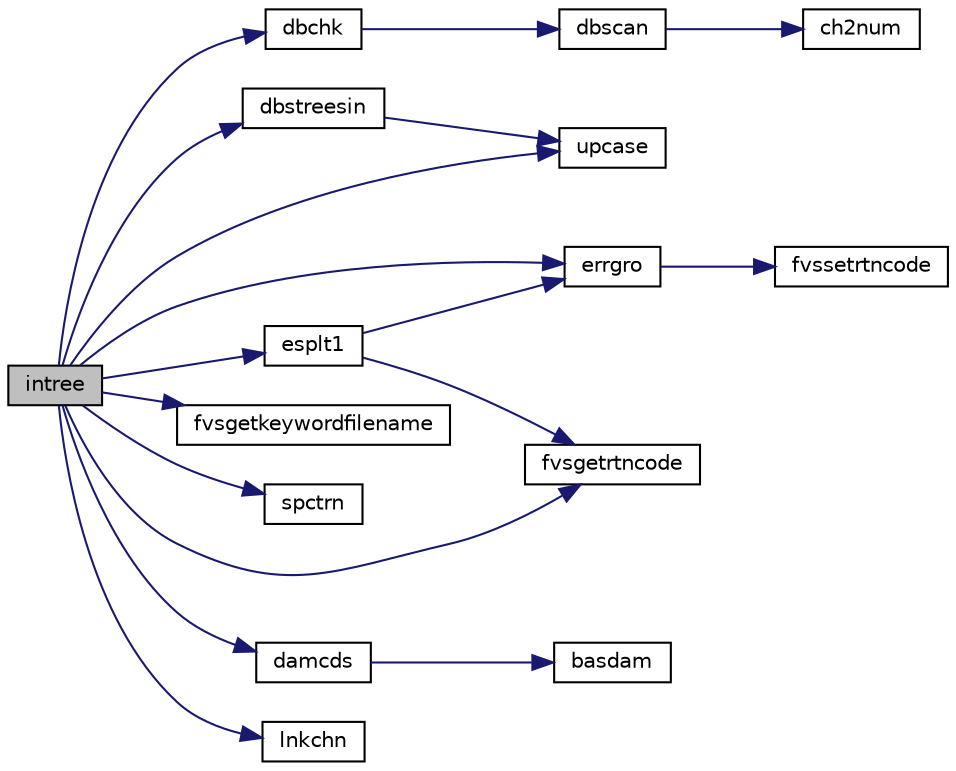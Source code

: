 digraph "intree"
{
  edge [fontname="Helvetica",fontsize="10",labelfontname="Helvetica",labelfontsize="10"];
  node [fontname="Helvetica",fontsize="10",shape=record];
  rankdir="LR";
  Node1 [label="intree",height=0.2,width=0.4,color="black", fillcolor="grey75", style="filled", fontcolor="black"];
  Node1 -> Node2 [color="midnightblue",fontsize="10",style="solid",fontname="Helvetica"];
  Node2 [label="dbchk",height=0.2,width=0.4,color="black", fillcolor="white", style="filled",URL="$dbchk_8f.html#a50e82b8d87ebaeb63d8e1abab05bc20b"];
  Node2 -> Node3 [color="midnightblue",fontsize="10",style="solid",fontname="Helvetica"];
  Node3 [label="dbscan",height=0.2,width=0.4,color="black", fillcolor="white", style="filled",URL="$dbscan_8f.html#a18f1eb65a1dbf6141e44b1ac4a10757e"];
  Node3 -> Node4 [color="midnightblue",fontsize="10",style="solid",fontname="Helvetica"];
  Node4 [label="ch2num",height=0.2,width=0.4,color="black", fillcolor="white", style="filled",URL="$ch2num_8f.html#acc5a9987290b4e6c8cfe65bd2cd93540"];
  Node1 -> Node5 [color="midnightblue",fontsize="10",style="solid",fontname="Helvetica"];
  Node5 [label="errgro",height=0.2,width=0.4,color="black", fillcolor="white", style="filled",URL="$errgro_8f.html#a638bc8982f252f2894cb512c31d9890a"];
  Node5 -> Node6 [color="midnightblue",fontsize="10",style="solid",fontname="Helvetica"];
  Node6 [label="fvssetrtncode",height=0.2,width=0.4,color="black", fillcolor="white", style="filled",URL="$cmdline_8f.html#a079170808ee3336a99645e9e57dfe5a9"];
  Node1 -> Node7 [color="midnightblue",fontsize="10",style="solid",fontname="Helvetica"];
  Node7 [label="fvsgetrtncode",height=0.2,width=0.4,color="black", fillcolor="white", style="filled",URL="$cmdline_8f.html#a0772cb6ab1daa15981fb8fcb46971c27"];
  Node1 -> Node8 [color="midnightblue",fontsize="10",style="solid",fontname="Helvetica"];
  Node8 [label="dbstreesin",height=0.2,width=0.4,color="black", fillcolor="white", style="filled",URL="$dbstreesin_8f.html#ae1d3b411ce4e99e3579764ad6e78ca3d"];
  Node8 -> Node9 [color="midnightblue",fontsize="10",style="solid",fontname="Helvetica"];
  Node9 [label="upcase",height=0.2,width=0.4,color="black", fillcolor="white", style="filled",URL="$upcase_8f.html#a412a50f91650f78ed984862cdcd7a60d"];
  Node1 -> Node10 [color="midnightblue",fontsize="10",style="solid",fontname="Helvetica"];
  Node10 [label="fvsgetkeywordfilename",height=0.2,width=0.4,color="black", fillcolor="white", style="filled",URL="$cmdline_8f.html#a0e76754ef3361889b089410a750a9e0b"];
  Node1 -> Node9 [color="midnightblue",fontsize="10",style="solid",fontname="Helvetica"];
  Node1 -> Node11 [color="midnightblue",fontsize="10",style="solid",fontname="Helvetica"];
  Node11 [label="spctrn",height=0.2,width=0.4,color="black", fillcolor="white", style="filled",URL="$spctrn_8f.html#aff1d5df51a44d7aa29d39c0040b5f72d"];
  Node1 -> Node12 [color="midnightblue",fontsize="10",style="solid",fontname="Helvetica"];
  Node12 [label="esplt1",height=0.2,width=0.4,color="black", fillcolor="white", style="filled",URL="$esplt1_8f.html#abbe2df7320e806c2c3aff6e11d3d81ae"];
  Node12 -> Node5 [color="midnightblue",fontsize="10",style="solid",fontname="Helvetica"];
  Node12 -> Node7 [color="midnightblue",fontsize="10",style="solid",fontname="Helvetica"];
  Node1 -> Node13 [color="midnightblue",fontsize="10",style="solid",fontname="Helvetica"];
  Node13 [label="damcds",height=0.2,width=0.4,color="black", fillcolor="white", style="filled",URL="$damcds_8f.html#af521b1de48251b1767c293d25a7ee975"];
  Node13 -> Node14 [color="midnightblue",fontsize="10",style="solid",fontname="Helvetica"];
  Node14 [label="basdam",height=0.2,width=0.4,color="black", fillcolor="white", style="filled",URL="$basdam_8f.html#a809ea1a1fdd81eba0784c573ca24b3a3"];
  Node1 -> Node15 [color="midnightblue",fontsize="10",style="solid",fontname="Helvetica"];
  Node15 [label="lnkchn",height=0.2,width=0.4,color="black", fillcolor="white", style="filled",URL="$lnkchn_8f.html#afda5170f1447961a574e5d1a697ee0e1"];
}
